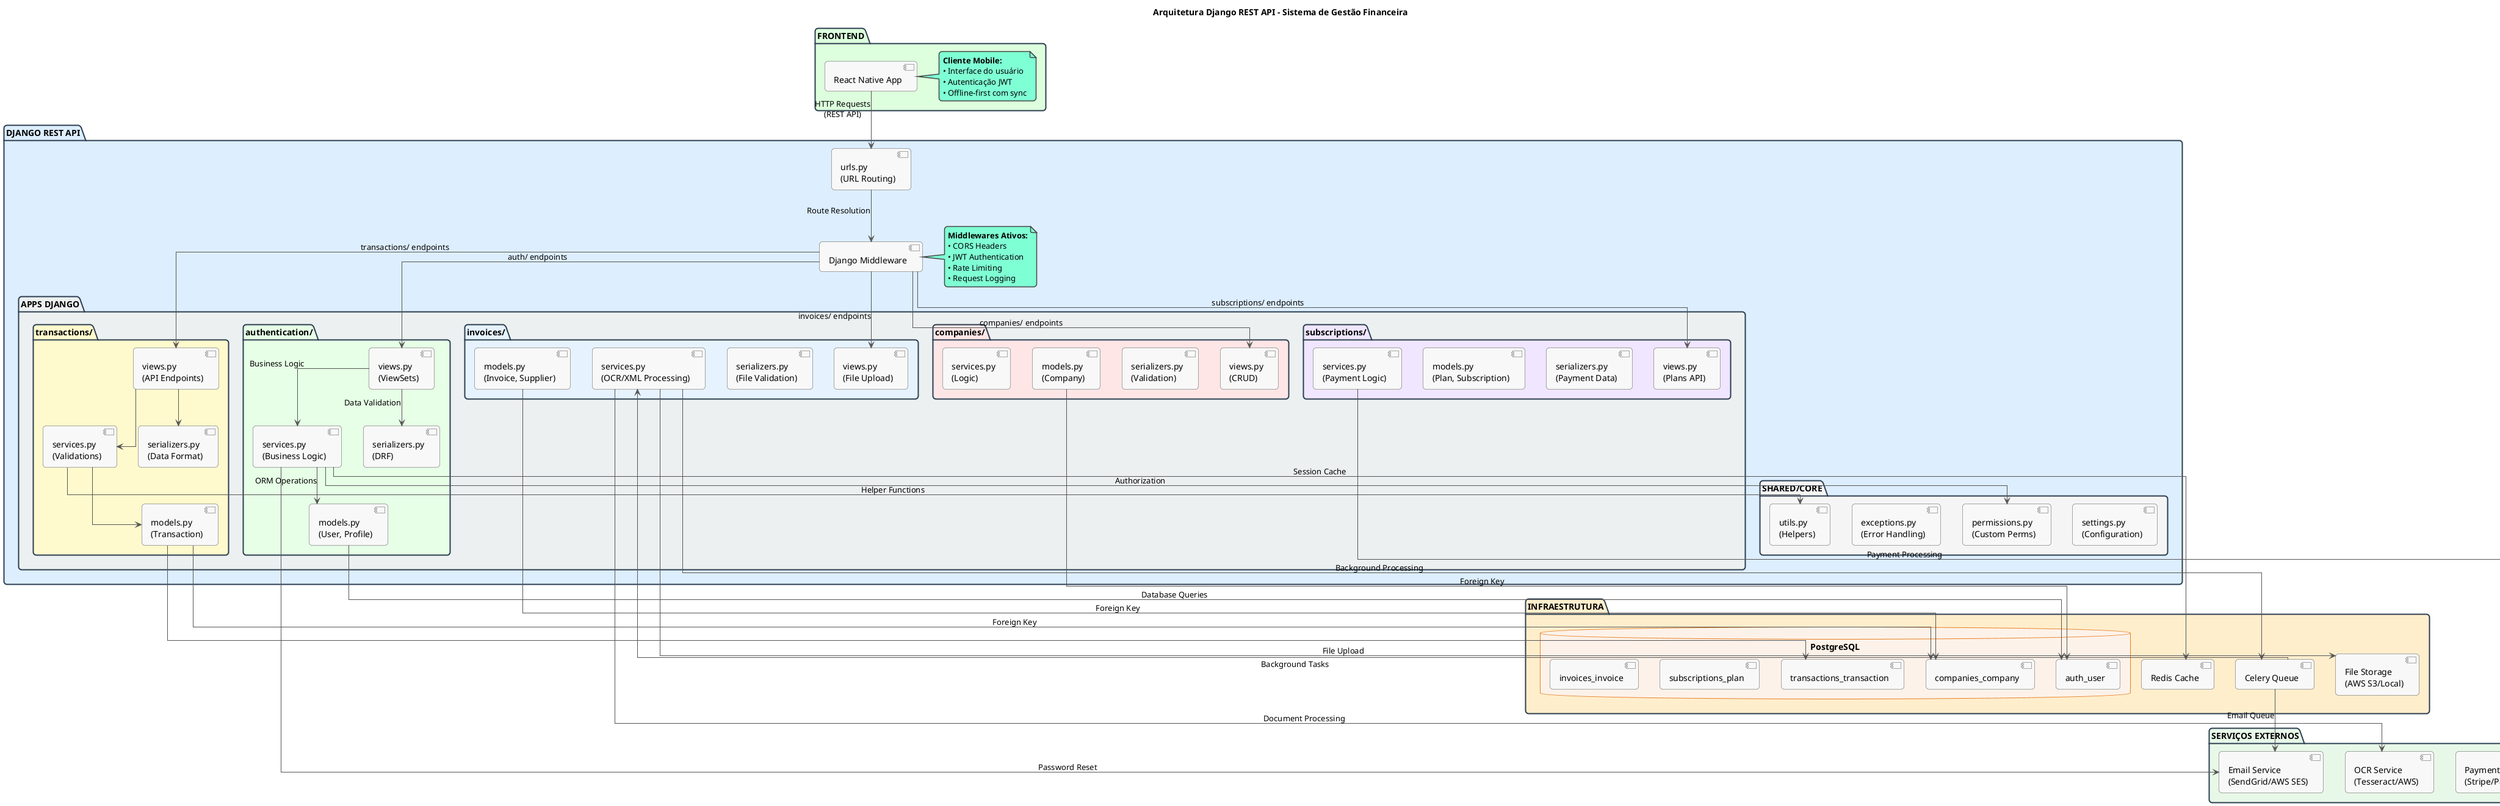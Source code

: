 @startuml django-architecture
' Título do Diagrama
title Arquitetura Django REST API - Sistema de Gestão Financeira

' Configurações de Aparência para um visual mais limpo e moderno
!theme vibrant
skinparam component {
    ArrowColor #555555
    BorderColor #555555
    BackgroundColor #F8F8F8
    FontColor #000000
}
skinparam package {
    BorderColor #2C3E50
    BackgroundColor #ECF0F1
    FontStyle bold
    BorderThickness 2
}
skinparam database {
    BorderColor #E67E22
    BackgroundColor #FDF2E9
    FontColor #000000
}
skinparam roundcorner 10
skinparam shadowing false
skinparam defaultFontColor #000000
skinparam linetype ortho

' ==================================================
' CAMADAS DA ARQUITETURA DJANGO
' ==================================================

package "**FRONTEND**" #DDFFDD {
    component [React Native App] as mobile_app
    note right of mobile_app
        **Cliente Mobile:**
        • Interface do usuário
        • Autenticação JWT
        • Offline-first com sync
    end note
}

package "**DJANGO REST API**" #DDEEFF {
    
    ' Camada de Roteamento
    component [urls.py\n(URL Routing)] as urls
    
    ' Middleware Django
    component [Django Middleware] as middleware
    note right of middleware
        **Middlewares Ativos:**
        • CORS Headers
        • JWT Authentication
        • Rate Limiting
        • Request Logging
    end note
    
    package "**APPS DJANGO**" {
        
        package "**authentication/**" #E6FFE6 {
            component [views.py\n(ViewSets)] as AuthViews
            component [serializers.py\n(DRF)] as AuthSerializer
            component [models.py\n(User, Profile)] as AuthModels
            component [services.py\n(Business Logic)] as AuthService
        }
        
        package "**companies/**" #FFE6E6 {
            component [views.py\n(CRUD)] as CompanyViews
            component [serializers.py\n(Validation)] as CompanySerializer
            component [models.py\n(Company)] as CompanyModels
            component [services.py\n(Logic)] as CompanyService
        }
        
        package "**transactions/**" #FFFACD {
            component [views.py\n(API Endpoints)] as TransactionViews
            component [serializers.py\n(Data Format)] as TransactionSerializer
            component [models.py\n(Transaction)] as TransactionModels
            component [services.py\n(Validations)] as TransactionService
        }
        
        package "**subscriptions/**" #F0E6FF {
            component [views.py\n(Plans API)] as SubscriptionViews
            component [serializers.py\n(Payment Data)] as SubscriptionSerializer
            component [models.py\n(Plan, Subscription)] as SubscriptionModels
            component [services.py\n(Payment Logic)] as SubscriptionService
        }
        
        package "**invoices/**" #E6F3FF {
            component [views.py\n(File Upload)] as InvoiceViews
            component [serializers.py\n(File Validation)] as InvoiceSerializer
            component [models.py\n(Invoice, Supplier)] as InvoiceModels
            component [services.py\n(OCR/XML Processing)] as InvoiceService
        }
    }
    
    package "**SHARED/CORE**" #F5F5F5 {
        component [settings.py\n(Configuration)] as settings
        component [permissions.py\n(Custom Perms)] as permissions
        component [exceptions.py\n(Error Handling)] as exceptions
        component [utils.py\n(Helpers)] as utils
    }
}

package "**INFRAESTRUTURA**" #FFEECC {
    database "PostgreSQL" {
        component [auth_user] as users_table
        component [companies_company] as companies_table
        component [transactions_transaction] as transactions_table
        component [subscriptions_plan] as plans_table
        component [invoices_invoice] as invoices_table
    }
    
    component [Redis Cache] as redis
    component [Celery Queue] as celery
    component [File Storage\n(AWS S3/Local)] as storage
}

package "**SERVIÇOS EXTERNOS**" #E8F8E8 {
    component [Payment Gateway\n(Stripe/PagSeguro)] as payment_gw
    component [Email Service\n(SendGrid/AWS SES)] as email_service
    component [OCR Service\n(Tesseract/AWS)] as ocr_service
}

' ==================================================
' FLUXOS DE DADOS E CONEXÕES
' ==================================================

' Entrada das requisições
mobile_app --> urls : "HTTP Requests\n(REST API)"
urls --> middleware : "Route Resolution"

' Roteamento para os apps
middleware --> AuthViews : "auth/ endpoints"
middleware --> CompanyViews : "companies/ endpoints"
middleware --> TransactionViews : "transactions/ endpoints"
middleware --> SubscriptionViews : "subscriptions/ endpoints"
middleware --> InvoiceViews : "invoices/ endpoints"

' Fluxo interno dos apps (exemplo Authentication)
AuthViews --> AuthSerializer : "Data Validation"
AuthViews --> AuthService : "Business Logic"
AuthService --> AuthModels : "ORM Operations"
AuthModels --> users_table : "Database Queries"

' Fluxo interno das Transações
TransactionViews --> TransactionSerializer
TransactionViews --> TransactionService
TransactionService --> TransactionModels
TransactionModels --> transactions_table

' Conexões com serviços compartilhados
AuthService --> permissions : "Authorization"
TransactionService --> utils : "Helper Functions"
InvoiceService --> storage : "File Upload"
InvoiceService --> celery : "Background Processing"
InvoiceService --> ocr_service : "Document Processing"

' Conexões com infraestrutura
AuthService --> redis : "Session Cache"
SubscriptionService --> payment_gw : "Payment Processing"
AuthService --> email_service : "Password Reset"

' Relacionamentos entre modelos
CompanyModels --> users_table : "Foreign Key"
TransactionModels --> companies_table : "Foreign Key"
InvoiceModels --> companies_table : "Foreign Key"

' Processamento assíncrono
celery --> InvoiceService : "Background Tasks"
celery --> email_service : "Email Queue"

@enduml

@enduml